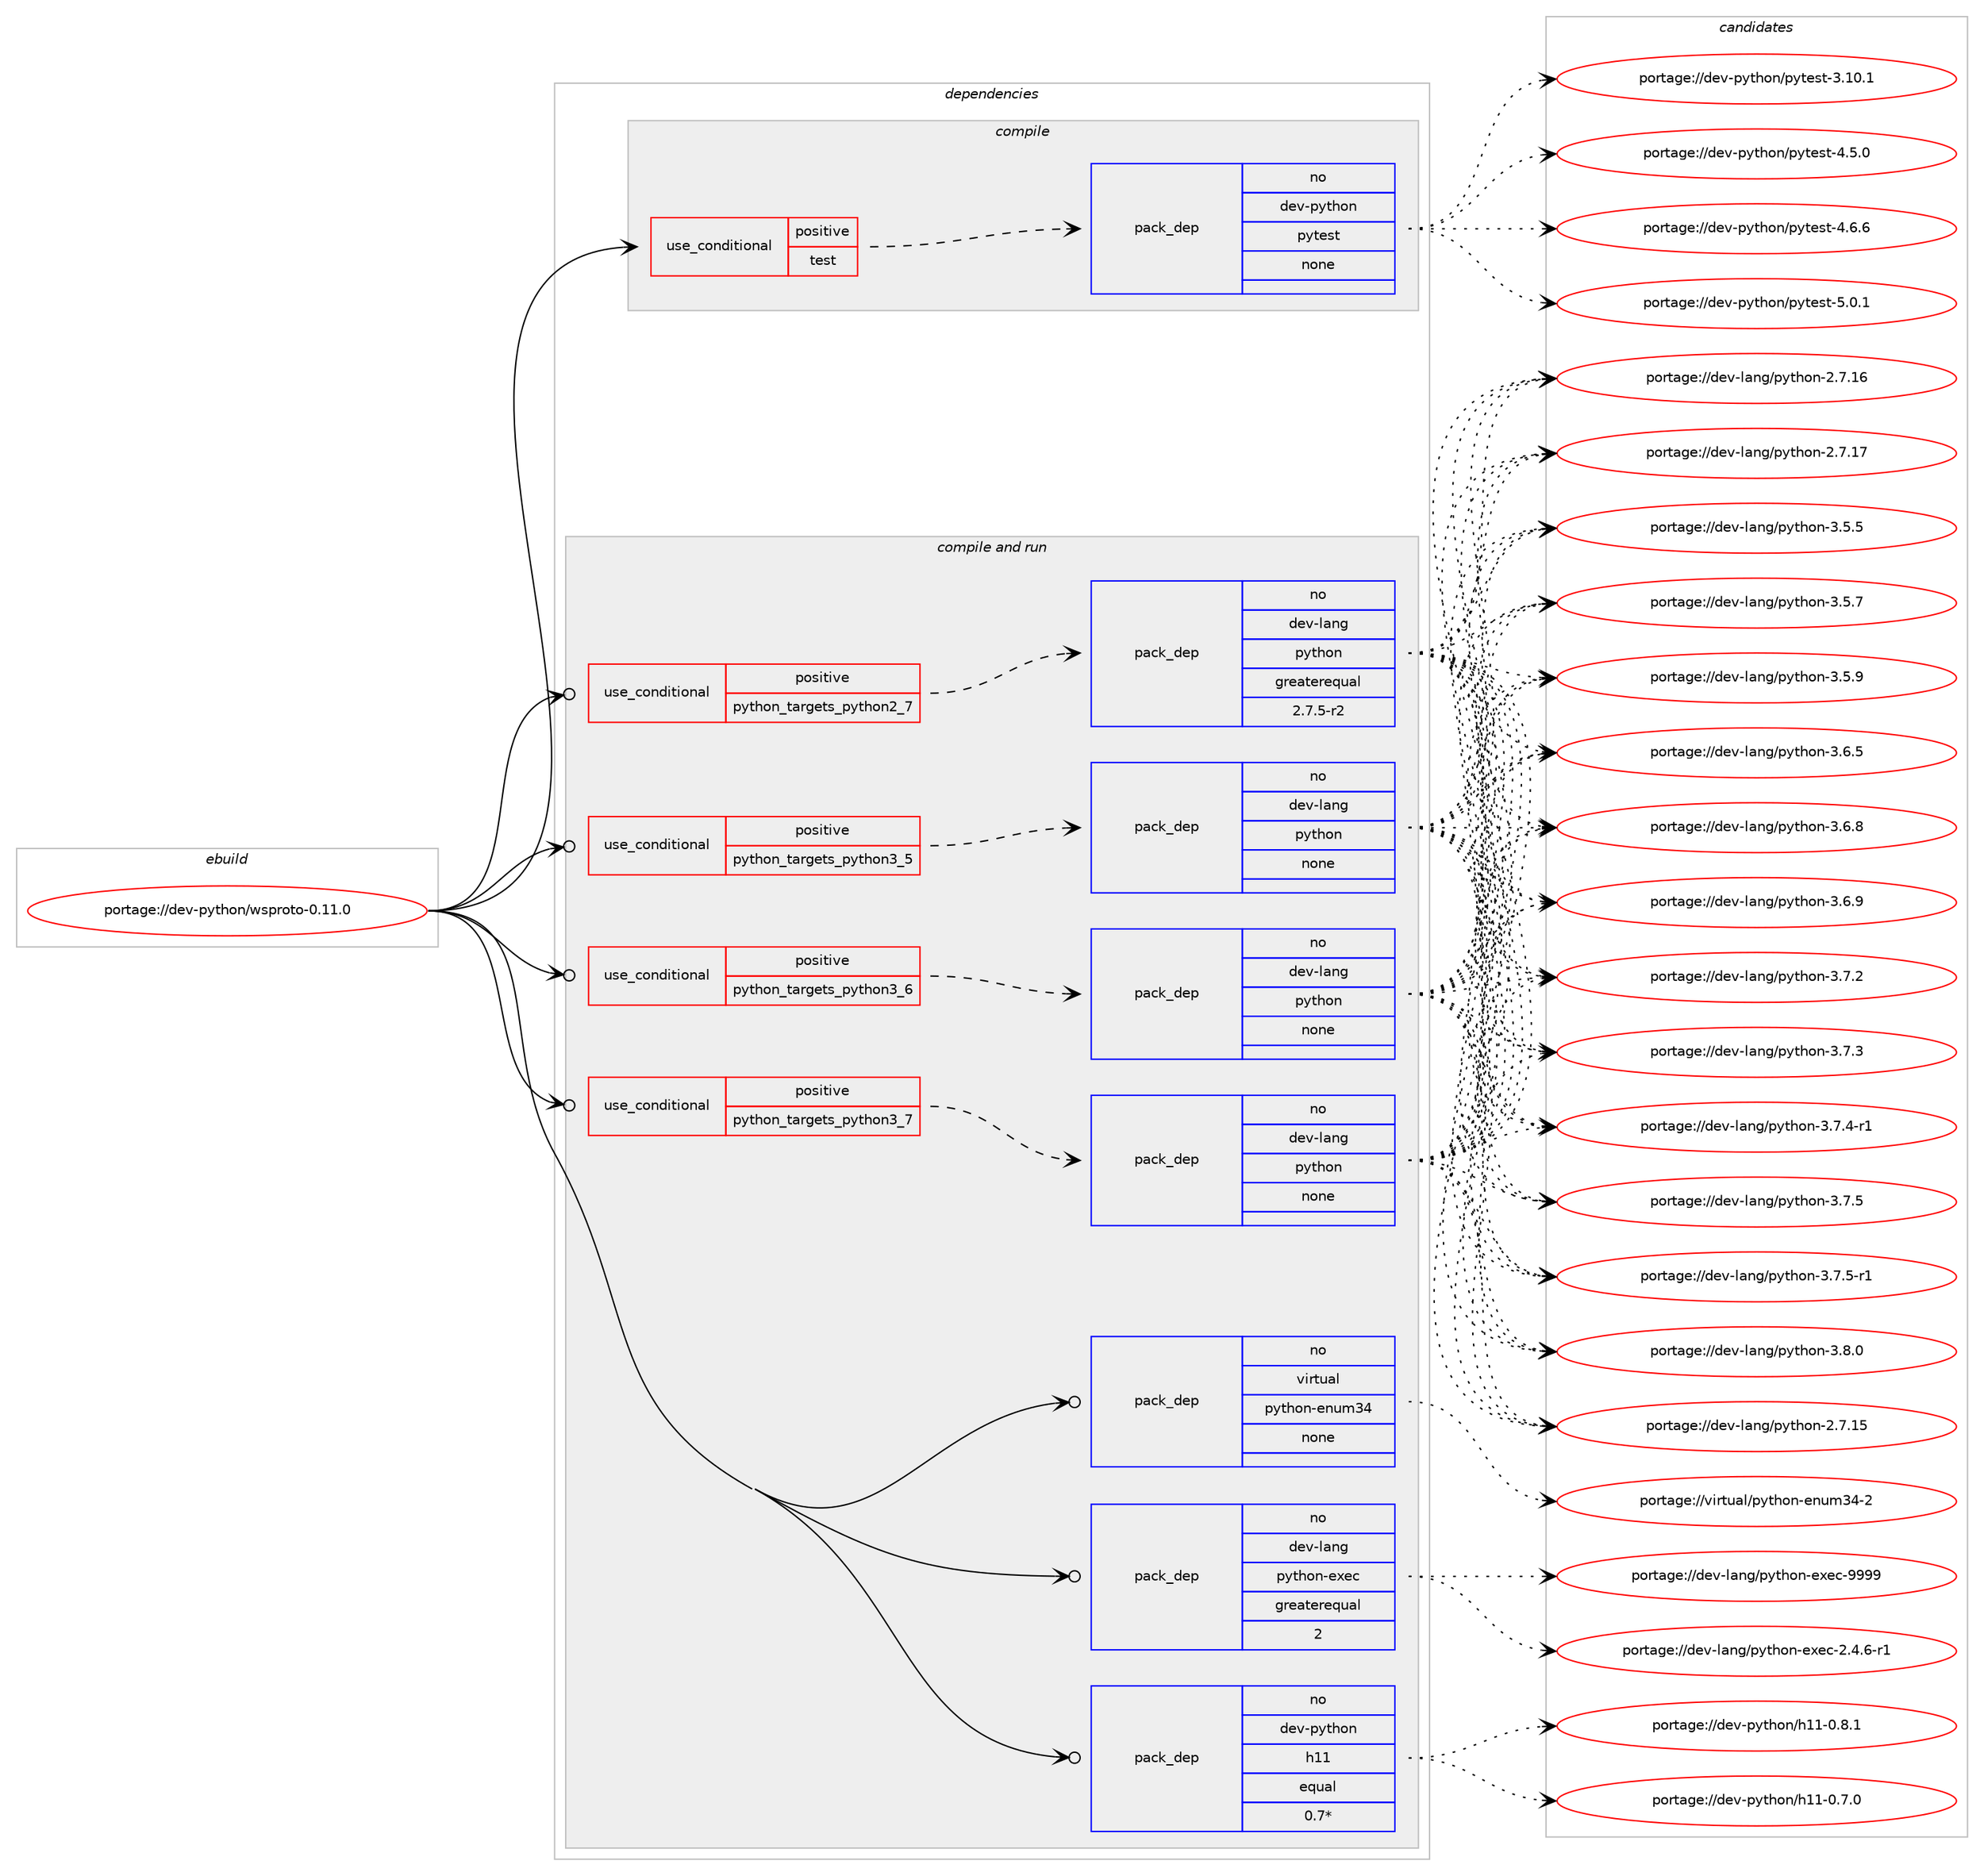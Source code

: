 digraph prolog {

# *************
# Graph options
# *************

newrank=true;
concentrate=true;
compound=true;
graph [rankdir=LR,fontname=Helvetica,fontsize=10,ranksep=1.5];#, ranksep=2.5, nodesep=0.2];
edge  [arrowhead=vee];
node  [fontname=Helvetica,fontsize=10];

# **********
# The ebuild
# **********

subgraph cluster_leftcol {
color=gray;
rank=same;
label=<<i>ebuild</i>>;
id [label="portage://dev-python/wsproto-0.11.0", color=red, width=4, href="../dev-python/wsproto-0.11.0.svg"];
}

# ****************
# The dependencies
# ****************

subgraph cluster_midcol {
color=gray;
label=<<i>dependencies</i>>;
subgraph cluster_compile {
fillcolor="#eeeeee";
style=filled;
label=<<i>compile</i>>;
subgraph cond40884 {
dependency179300 [label=<<TABLE BORDER="0" CELLBORDER="1" CELLSPACING="0" CELLPADDING="4"><TR><TD ROWSPAN="3" CELLPADDING="10">use_conditional</TD></TR><TR><TD>positive</TD></TR><TR><TD>test</TD></TR></TABLE>>, shape=none, color=red];
subgraph pack135005 {
dependency179301 [label=<<TABLE BORDER="0" CELLBORDER="1" CELLSPACING="0" CELLPADDING="4" WIDTH="220"><TR><TD ROWSPAN="6" CELLPADDING="30">pack_dep</TD></TR><TR><TD WIDTH="110">no</TD></TR><TR><TD>dev-python</TD></TR><TR><TD>pytest</TD></TR><TR><TD>none</TD></TR><TR><TD></TD></TR></TABLE>>, shape=none, color=blue];
}
dependency179300:e -> dependency179301:w [weight=20,style="dashed",arrowhead="vee"];
}
id:e -> dependency179300:w [weight=20,style="solid",arrowhead="vee"];
}
subgraph cluster_compileandrun {
fillcolor="#eeeeee";
style=filled;
label=<<i>compile and run</i>>;
subgraph cond40885 {
dependency179302 [label=<<TABLE BORDER="0" CELLBORDER="1" CELLSPACING="0" CELLPADDING="4"><TR><TD ROWSPAN="3" CELLPADDING="10">use_conditional</TD></TR><TR><TD>positive</TD></TR><TR><TD>python_targets_python2_7</TD></TR></TABLE>>, shape=none, color=red];
subgraph pack135006 {
dependency179303 [label=<<TABLE BORDER="0" CELLBORDER="1" CELLSPACING="0" CELLPADDING="4" WIDTH="220"><TR><TD ROWSPAN="6" CELLPADDING="30">pack_dep</TD></TR><TR><TD WIDTH="110">no</TD></TR><TR><TD>dev-lang</TD></TR><TR><TD>python</TD></TR><TR><TD>greaterequal</TD></TR><TR><TD>2.7.5-r2</TD></TR></TABLE>>, shape=none, color=blue];
}
dependency179302:e -> dependency179303:w [weight=20,style="dashed",arrowhead="vee"];
}
id:e -> dependency179302:w [weight=20,style="solid",arrowhead="odotvee"];
subgraph cond40886 {
dependency179304 [label=<<TABLE BORDER="0" CELLBORDER="1" CELLSPACING="0" CELLPADDING="4"><TR><TD ROWSPAN="3" CELLPADDING="10">use_conditional</TD></TR><TR><TD>positive</TD></TR><TR><TD>python_targets_python3_5</TD></TR></TABLE>>, shape=none, color=red];
subgraph pack135007 {
dependency179305 [label=<<TABLE BORDER="0" CELLBORDER="1" CELLSPACING="0" CELLPADDING="4" WIDTH="220"><TR><TD ROWSPAN="6" CELLPADDING="30">pack_dep</TD></TR><TR><TD WIDTH="110">no</TD></TR><TR><TD>dev-lang</TD></TR><TR><TD>python</TD></TR><TR><TD>none</TD></TR><TR><TD></TD></TR></TABLE>>, shape=none, color=blue];
}
dependency179304:e -> dependency179305:w [weight=20,style="dashed",arrowhead="vee"];
}
id:e -> dependency179304:w [weight=20,style="solid",arrowhead="odotvee"];
subgraph cond40887 {
dependency179306 [label=<<TABLE BORDER="0" CELLBORDER="1" CELLSPACING="0" CELLPADDING="4"><TR><TD ROWSPAN="3" CELLPADDING="10">use_conditional</TD></TR><TR><TD>positive</TD></TR><TR><TD>python_targets_python3_6</TD></TR></TABLE>>, shape=none, color=red];
subgraph pack135008 {
dependency179307 [label=<<TABLE BORDER="0" CELLBORDER="1" CELLSPACING="0" CELLPADDING="4" WIDTH="220"><TR><TD ROWSPAN="6" CELLPADDING="30">pack_dep</TD></TR><TR><TD WIDTH="110">no</TD></TR><TR><TD>dev-lang</TD></TR><TR><TD>python</TD></TR><TR><TD>none</TD></TR><TR><TD></TD></TR></TABLE>>, shape=none, color=blue];
}
dependency179306:e -> dependency179307:w [weight=20,style="dashed",arrowhead="vee"];
}
id:e -> dependency179306:w [weight=20,style="solid",arrowhead="odotvee"];
subgraph cond40888 {
dependency179308 [label=<<TABLE BORDER="0" CELLBORDER="1" CELLSPACING="0" CELLPADDING="4"><TR><TD ROWSPAN="3" CELLPADDING="10">use_conditional</TD></TR><TR><TD>positive</TD></TR><TR><TD>python_targets_python3_7</TD></TR></TABLE>>, shape=none, color=red];
subgraph pack135009 {
dependency179309 [label=<<TABLE BORDER="0" CELLBORDER="1" CELLSPACING="0" CELLPADDING="4" WIDTH="220"><TR><TD ROWSPAN="6" CELLPADDING="30">pack_dep</TD></TR><TR><TD WIDTH="110">no</TD></TR><TR><TD>dev-lang</TD></TR><TR><TD>python</TD></TR><TR><TD>none</TD></TR><TR><TD></TD></TR></TABLE>>, shape=none, color=blue];
}
dependency179308:e -> dependency179309:w [weight=20,style="dashed",arrowhead="vee"];
}
id:e -> dependency179308:w [weight=20,style="solid",arrowhead="odotvee"];
subgraph pack135010 {
dependency179310 [label=<<TABLE BORDER="0" CELLBORDER="1" CELLSPACING="0" CELLPADDING="4" WIDTH="220"><TR><TD ROWSPAN="6" CELLPADDING="30">pack_dep</TD></TR><TR><TD WIDTH="110">no</TD></TR><TR><TD>dev-lang</TD></TR><TR><TD>python-exec</TD></TR><TR><TD>greaterequal</TD></TR><TR><TD>2</TD></TR></TABLE>>, shape=none, color=blue];
}
id:e -> dependency179310:w [weight=20,style="solid",arrowhead="odotvee"];
subgraph pack135011 {
dependency179311 [label=<<TABLE BORDER="0" CELLBORDER="1" CELLSPACING="0" CELLPADDING="4" WIDTH="220"><TR><TD ROWSPAN="6" CELLPADDING="30">pack_dep</TD></TR><TR><TD WIDTH="110">no</TD></TR><TR><TD>dev-python</TD></TR><TR><TD>h11</TD></TR><TR><TD>equal</TD></TR><TR><TD>0.7*</TD></TR></TABLE>>, shape=none, color=blue];
}
id:e -> dependency179311:w [weight=20,style="solid",arrowhead="odotvee"];
subgraph pack135012 {
dependency179312 [label=<<TABLE BORDER="0" CELLBORDER="1" CELLSPACING="0" CELLPADDING="4" WIDTH="220"><TR><TD ROWSPAN="6" CELLPADDING="30">pack_dep</TD></TR><TR><TD WIDTH="110">no</TD></TR><TR><TD>virtual</TD></TR><TR><TD>python-enum34</TD></TR><TR><TD>none</TD></TR><TR><TD></TD></TR></TABLE>>, shape=none, color=blue];
}
id:e -> dependency179312:w [weight=20,style="solid",arrowhead="odotvee"];
}
subgraph cluster_run {
fillcolor="#eeeeee";
style=filled;
label=<<i>run</i>>;
}
}

# **************
# The candidates
# **************

subgraph cluster_choices {
rank=same;
color=gray;
label=<<i>candidates</i>>;

subgraph choice135005 {
color=black;
nodesep=1;
choiceportage100101118451121211161041111104711212111610111511645514649484649 [label="portage://dev-python/pytest-3.10.1", color=red, width=4,href="../dev-python/pytest-3.10.1.svg"];
choiceportage1001011184511212111610411111047112121116101115116455246534648 [label="portage://dev-python/pytest-4.5.0", color=red, width=4,href="../dev-python/pytest-4.5.0.svg"];
choiceportage1001011184511212111610411111047112121116101115116455246544654 [label="portage://dev-python/pytest-4.6.6", color=red, width=4,href="../dev-python/pytest-4.6.6.svg"];
choiceportage1001011184511212111610411111047112121116101115116455346484649 [label="portage://dev-python/pytest-5.0.1", color=red, width=4,href="../dev-python/pytest-5.0.1.svg"];
dependency179301:e -> choiceportage100101118451121211161041111104711212111610111511645514649484649:w [style=dotted,weight="100"];
dependency179301:e -> choiceportage1001011184511212111610411111047112121116101115116455246534648:w [style=dotted,weight="100"];
dependency179301:e -> choiceportage1001011184511212111610411111047112121116101115116455246544654:w [style=dotted,weight="100"];
dependency179301:e -> choiceportage1001011184511212111610411111047112121116101115116455346484649:w [style=dotted,weight="100"];
}
subgraph choice135006 {
color=black;
nodesep=1;
choiceportage10010111845108971101034711212111610411111045504655464953 [label="portage://dev-lang/python-2.7.15", color=red, width=4,href="../dev-lang/python-2.7.15.svg"];
choiceportage10010111845108971101034711212111610411111045504655464954 [label="portage://dev-lang/python-2.7.16", color=red, width=4,href="../dev-lang/python-2.7.16.svg"];
choiceportage10010111845108971101034711212111610411111045504655464955 [label="portage://dev-lang/python-2.7.17", color=red, width=4,href="../dev-lang/python-2.7.17.svg"];
choiceportage100101118451089711010347112121116104111110455146534653 [label="portage://dev-lang/python-3.5.5", color=red, width=4,href="../dev-lang/python-3.5.5.svg"];
choiceportage100101118451089711010347112121116104111110455146534655 [label="portage://dev-lang/python-3.5.7", color=red, width=4,href="../dev-lang/python-3.5.7.svg"];
choiceportage100101118451089711010347112121116104111110455146534657 [label="portage://dev-lang/python-3.5.9", color=red, width=4,href="../dev-lang/python-3.5.9.svg"];
choiceportage100101118451089711010347112121116104111110455146544653 [label="portage://dev-lang/python-3.6.5", color=red, width=4,href="../dev-lang/python-3.6.5.svg"];
choiceportage100101118451089711010347112121116104111110455146544656 [label="portage://dev-lang/python-3.6.8", color=red, width=4,href="../dev-lang/python-3.6.8.svg"];
choiceportage100101118451089711010347112121116104111110455146544657 [label="portage://dev-lang/python-3.6.9", color=red, width=4,href="../dev-lang/python-3.6.9.svg"];
choiceportage100101118451089711010347112121116104111110455146554650 [label="portage://dev-lang/python-3.7.2", color=red, width=4,href="../dev-lang/python-3.7.2.svg"];
choiceportage100101118451089711010347112121116104111110455146554651 [label="portage://dev-lang/python-3.7.3", color=red, width=4,href="../dev-lang/python-3.7.3.svg"];
choiceportage1001011184510897110103471121211161041111104551465546524511449 [label="portage://dev-lang/python-3.7.4-r1", color=red, width=4,href="../dev-lang/python-3.7.4-r1.svg"];
choiceportage100101118451089711010347112121116104111110455146554653 [label="portage://dev-lang/python-3.7.5", color=red, width=4,href="../dev-lang/python-3.7.5.svg"];
choiceportage1001011184510897110103471121211161041111104551465546534511449 [label="portage://dev-lang/python-3.7.5-r1", color=red, width=4,href="../dev-lang/python-3.7.5-r1.svg"];
choiceportage100101118451089711010347112121116104111110455146564648 [label="portage://dev-lang/python-3.8.0", color=red, width=4,href="../dev-lang/python-3.8.0.svg"];
dependency179303:e -> choiceportage10010111845108971101034711212111610411111045504655464953:w [style=dotted,weight="100"];
dependency179303:e -> choiceportage10010111845108971101034711212111610411111045504655464954:w [style=dotted,weight="100"];
dependency179303:e -> choiceportage10010111845108971101034711212111610411111045504655464955:w [style=dotted,weight="100"];
dependency179303:e -> choiceportage100101118451089711010347112121116104111110455146534653:w [style=dotted,weight="100"];
dependency179303:e -> choiceportage100101118451089711010347112121116104111110455146534655:w [style=dotted,weight="100"];
dependency179303:e -> choiceportage100101118451089711010347112121116104111110455146534657:w [style=dotted,weight="100"];
dependency179303:e -> choiceportage100101118451089711010347112121116104111110455146544653:w [style=dotted,weight="100"];
dependency179303:e -> choiceportage100101118451089711010347112121116104111110455146544656:w [style=dotted,weight="100"];
dependency179303:e -> choiceportage100101118451089711010347112121116104111110455146544657:w [style=dotted,weight="100"];
dependency179303:e -> choiceportage100101118451089711010347112121116104111110455146554650:w [style=dotted,weight="100"];
dependency179303:e -> choiceportage100101118451089711010347112121116104111110455146554651:w [style=dotted,weight="100"];
dependency179303:e -> choiceportage1001011184510897110103471121211161041111104551465546524511449:w [style=dotted,weight="100"];
dependency179303:e -> choiceportage100101118451089711010347112121116104111110455146554653:w [style=dotted,weight="100"];
dependency179303:e -> choiceportage1001011184510897110103471121211161041111104551465546534511449:w [style=dotted,weight="100"];
dependency179303:e -> choiceportage100101118451089711010347112121116104111110455146564648:w [style=dotted,weight="100"];
}
subgraph choice135007 {
color=black;
nodesep=1;
choiceportage10010111845108971101034711212111610411111045504655464953 [label="portage://dev-lang/python-2.7.15", color=red, width=4,href="../dev-lang/python-2.7.15.svg"];
choiceportage10010111845108971101034711212111610411111045504655464954 [label="portage://dev-lang/python-2.7.16", color=red, width=4,href="../dev-lang/python-2.7.16.svg"];
choiceportage10010111845108971101034711212111610411111045504655464955 [label="portage://dev-lang/python-2.7.17", color=red, width=4,href="../dev-lang/python-2.7.17.svg"];
choiceportage100101118451089711010347112121116104111110455146534653 [label="portage://dev-lang/python-3.5.5", color=red, width=4,href="../dev-lang/python-3.5.5.svg"];
choiceportage100101118451089711010347112121116104111110455146534655 [label="portage://dev-lang/python-3.5.7", color=red, width=4,href="../dev-lang/python-3.5.7.svg"];
choiceportage100101118451089711010347112121116104111110455146534657 [label="portage://dev-lang/python-3.5.9", color=red, width=4,href="../dev-lang/python-3.5.9.svg"];
choiceportage100101118451089711010347112121116104111110455146544653 [label="portage://dev-lang/python-3.6.5", color=red, width=4,href="../dev-lang/python-3.6.5.svg"];
choiceportage100101118451089711010347112121116104111110455146544656 [label="portage://dev-lang/python-3.6.8", color=red, width=4,href="../dev-lang/python-3.6.8.svg"];
choiceportage100101118451089711010347112121116104111110455146544657 [label="portage://dev-lang/python-3.6.9", color=red, width=4,href="../dev-lang/python-3.6.9.svg"];
choiceportage100101118451089711010347112121116104111110455146554650 [label="portage://dev-lang/python-3.7.2", color=red, width=4,href="../dev-lang/python-3.7.2.svg"];
choiceportage100101118451089711010347112121116104111110455146554651 [label="portage://dev-lang/python-3.7.3", color=red, width=4,href="../dev-lang/python-3.7.3.svg"];
choiceportage1001011184510897110103471121211161041111104551465546524511449 [label="portage://dev-lang/python-3.7.4-r1", color=red, width=4,href="../dev-lang/python-3.7.4-r1.svg"];
choiceportage100101118451089711010347112121116104111110455146554653 [label="portage://dev-lang/python-3.7.5", color=red, width=4,href="../dev-lang/python-3.7.5.svg"];
choiceportage1001011184510897110103471121211161041111104551465546534511449 [label="portage://dev-lang/python-3.7.5-r1", color=red, width=4,href="../dev-lang/python-3.7.5-r1.svg"];
choiceportage100101118451089711010347112121116104111110455146564648 [label="portage://dev-lang/python-3.8.0", color=red, width=4,href="../dev-lang/python-3.8.0.svg"];
dependency179305:e -> choiceportage10010111845108971101034711212111610411111045504655464953:w [style=dotted,weight="100"];
dependency179305:e -> choiceportage10010111845108971101034711212111610411111045504655464954:w [style=dotted,weight="100"];
dependency179305:e -> choiceportage10010111845108971101034711212111610411111045504655464955:w [style=dotted,weight="100"];
dependency179305:e -> choiceportage100101118451089711010347112121116104111110455146534653:w [style=dotted,weight="100"];
dependency179305:e -> choiceportage100101118451089711010347112121116104111110455146534655:w [style=dotted,weight="100"];
dependency179305:e -> choiceportage100101118451089711010347112121116104111110455146534657:w [style=dotted,weight="100"];
dependency179305:e -> choiceportage100101118451089711010347112121116104111110455146544653:w [style=dotted,weight="100"];
dependency179305:e -> choiceportage100101118451089711010347112121116104111110455146544656:w [style=dotted,weight="100"];
dependency179305:e -> choiceportage100101118451089711010347112121116104111110455146544657:w [style=dotted,weight="100"];
dependency179305:e -> choiceportage100101118451089711010347112121116104111110455146554650:w [style=dotted,weight="100"];
dependency179305:e -> choiceportage100101118451089711010347112121116104111110455146554651:w [style=dotted,weight="100"];
dependency179305:e -> choiceportage1001011184510897110103471121211161041111104551465546524511449:w [style=dotted,weight="100"];
dependency179305:e -> choiceportage100101118451089711010347112121116104111110455146554653:w [style=dotted,weight="100"];
dependency179305:e -> choiceportage1001011184510897110103471121211161041111104551465546534511449:w [style=dotted,weight="100"];
dependency179305:e -> choiceportage100101118451089711010347112121116104111110455146564648:w [style=dotted,weight="100"];
}
subgraph choice135008 {
color=black;
nodesep=1;
choiceportage10010111845108971101034711212111610411111045504655464953 [label="portage://dev-lang/python-2.7.15", color=red, width=4,href="../dev-lang/python-2.7.15.svg"];
choiceportage10010111845108971101034711212111610411111045504655464954 [label="portage://dev-lang/python-2.7.16", color=red, width=4,href="../dev-lang/python-2.7.16.svg"];
choiceportage10010111845108971101034711212111610411111045504655464955 [label="portage://dev-lang/python-2.7.17", color=red, width=4,href="../dev-lang/python-2.7.17.svg"];
choiceportage100101118451089711010347112121116104111110455146534653 [label="portage://dev-lang/python-3.5.5", color=red, width=4,href="../dev-lang/python-3.5.5.svg"];
choiceportage100101118451089711010347112121116104111110455146534655 [label="portage://dev-lang/python-3.5.7", color=red, width=4,href="../dev-lang/python-3.5.7.svg"];
choiceportage100101118451089711010347112121116104111110455146534657 [label="portage://dev-lang/python-3.5.9", color=red, width=4,href="../dev-lang/python-3.5.9.svg"];
choiceportage100101118451089711010347112121116104111110455146544653 [label="portage://dev-lang/python-3.6.5", color=red, width=4,href="../dev-lang/python-3.6.5.svg"];
choiceportage100101118451089711010347112121116104111110455146544656 [label="portage://dev-lang/python-3.6.8", color=red, width=4,href="../dev-lang/python-3.6.8.svg"];
choiceportage100101118451089711010347112121116104111110455146544657 [label="portage://dev-lang/python-3.6.9", color=red, width=4,href="../dev-lang/python-3.6.9.svg"];
choiceportage100101118451089711010347112121116104111110455146554650 [label="portage://dev-lang/python-3.7.2", color=red, width=4,href="../dev-lang/python-3.7.2.svg"];
choiceportage100101118451089711010347112121116104111110455146554651 [label="portage://dev-lang/python-3.7.3", color=red, width=4,href="../dev-lang/python-3.7.3.svg"];
choiceportage1001011184510897110103471121211161041111104551465546524511449 [label="portage://dev-lang/python-3.7.4-r1", color=red, width=4,href="../dev-lang/python-3.7.4-r1.svg"];
choiceportage100101118451089711010347112121116104111110455146554653 [label="portage://dev-lang/python-3.7.5", color=red, width=4,href="../dev-lang/python-3.7.5.svg"];
choiceportage1001011184510897110103471121211161041111104551465546534511449 [label="portage://dev-lang/python-3.7.5-r1", color=red, width=4,href="../dev-lang/python-3.7.5-r1.svg"];
choiceportage100101118451089711010347112121116104111110455146564648 [label="portage://dev-lang/python-3.8.0", color=red, width=4,href="../dev-lang/python-3.8.0.svg"];
dependency179307:e -> choiceportage10010111845108971101034711212111610411111045504655464953:w [style=dotted,weight="100"];
dependency179307:e -> choiceportage10010111845108971101034711212111610411111045504655464954:w [style=dotted,weight="100"];
dependency179307:e -> choiceportage10010111845108971101034711212111610411111045504655464955:w [style=dotted,weight="100"];
dependency179307:e -> choiceportage100101118451089711010347112121116104111110455146534653:w [style=dotted,weight="100"];
dependency179307:e -> choiceportage100101118451089711010347112121116104111110455146534655:w [style=dotted,weight="100"];
dependency179307:e -> choiceportage100101118451089711010347112121116104111110455146534657:w [style=dotted,weight="100"];
dependency179307:e -> choiceportage100101118451089711010347112121116104111110455146544653:w [style=dotted,weight="100"];
dependency179307:e -> choiceportage100101118451089711010347112121116104111110455146544656:w [style=dotted,weight="100"];
dependency179307:e -> choiceportage100101118451089711010347112121116104111110455146544657:w [style=dotted,weight="100"];
dependency179307:e -> choiceportage100101118451089711010347112121116104111110455146554650:w [style=dotted,weight="100"];
dependency179307:e -> choiceportage100101118451089711010347112121116104111110455146554651:w [style=dotted,weight="100"];
dependency179307:e -> choiceportage1001011184510897110103471121211161041111104551465546524511449:w [style=dotted,weight="100"];
dependency179307:e -> choiceportage100101118451089711010347112121116104111110455146554653:w [style=dotted,weight="100"];
dependency179307:e -> choiceportage1001011184510897110103471121211161041111104551465546534511449:w [style=dotted,weight="100"];
dependency179307:e -> choiceportage100101118451089711010347112121116104111110455146564648:w [style=dotted,weight="100"];
}
subgraph choice135009 {
color=black;
nodesep=1;
choiceportage10010111845108971101034711212111610411111045504655464953 [label="portage://dev-lang/python-2.7.15", color=red, width=4,href="../dev-lang/python-2.7.15.svg"];
choiceportage10010111845108971101034711212111610411111045504655464954 [label="portage://dev-lang/python-2.7.16", color=red, width=4,href="../dev-lang/python-2.7.16.svg"];
choiceportage10010111845108971101034711212111610411111045504655464955 [label="portage://dev-lang/python-2.7.17", color=red, width=4,href="../dev-lang/python-2.7.17.svg"];
choiceportage100101118451089711010347112121116104111110455146534653 [label="portage://dev-lang/python-3.5.5", color=red, width=4,href="../dev-lang/python-3.5.5.svg"];
choiceportage100101118451089711010347112121116104111110455146534655 [label="portage://dev-lang/python-3.5.7", color=red, width=4,href="../dev-lang/python-3.5.7.svg"];
choiceportage100101118451089711010347112121116104111110455146534657 [label="portage://dev-lang/python-3.5.9", color=red, width=4,href="../dev-lang/python-3.5.9.svg"];
choiceportage100101118451089711010347112121116104111110455146544653 [label="portage://dev-lang/python-3.6.5", color=red, width=4,href="../dev-lang/python-3.6.5.svg"];
choiceportage100101118451089711010347112121116104111110455146544656 [label="portage://dev-lang/python-3.6.8", color=red, width=4,href="../dev-lang/python-3.6.8.svg"];
choiceportage100101118451089711010347112121116104111110455146544657 [label="portage://dev-lang/python-3.6.9", color=red, width=4,href="../dev-lang/python-3.6.9.svg"];
choiceportage100101118451089711010347112121116104111110455146554650 [label="portage://dev-lang/python-3.7.2", color=red, width=4,href="../dev-lang/python-3.7.2.svg"];
choiceportage100101118451089711010347112121116104111110455146554651 [label="portage://dev-lang/python-3.7.3", color=red, width=4,href="../dev-lang/python-3.7.3.svg"];
choiceportage1001011184510897110103471121211161041111104551465546524511449 [label="portage://dev-lang/python-3.7.4-r1", color=red, width=4,href="../dev-lang/python-3.7.4-r1.svg"];
choiceportage100101118451089711010347112121116104111110455146554653 [label="portage://dev-lang/python-3.7.5", color=red, width=4,href="../dev-lang/python-3.7.5.svg"];
choiceportage1001011184510897110103471121211161041111104551465546534511449 [label="portage://dev-lang/python-3.7.5-r1", color=red, width=4,href="../dev-lang/python-3.7.5-r1.svg"];
choiceportage100101118451089711010347112121116104111110455146564648 [label="portage://dev-lang/python-3.8.0", color=red, width=4,href="../dev-lang/python-3.8.0.svg"];
dependency179309:e -> choiceportage10010111845108971101034711212111610411111045504655464953:w [style=dotted,weight="100"];
dependency179309:e -> choiceportage10010111845108971101034711212111610411111045504655464954:w [style=dotted,weight="100"];
dependency179309:e -> choiceportage10010111845108971101034711212111610411111045504655464955:w [style=dotted,weight="100"];
dependency179309:e -> choiceportage100101118451089711010347112121116104111110455146534653:w [style=dotted,weight="100"];
dependency179309:e -> choiceportage100101118451089711010347112121116104111110455146534655:w [style=dotted,weight="100"];
dependency179309:e -> choiceportage100101118451089711010347112121116104111110455146534657:w [style=dotted,weight="100"];
dependency179309:e -> choiceportage100101118451089711010347112121116104111110455146544653:w [style=dotted,weight="100"];
dependency179309:e -> choiceportage100101118451089711010347112121116104111110455146544656:w [style=dotted,weight="100"];
dependency179309:e -> choiceportage100101118451089711010347112121116104111110455146544657:w [style=dotted,weight="100"];
dependency179309:e -> choiceportage100101118451089711010347112121116104111110455146554650:w [style=dotted,weight="100"];
dependency179309:e -> choiceportage100101118451089711010347112121116104111110455146554651:w [style=dotted,weight="100"];
dependency179309:e -> choiceportage1001011184510897110103471121211161041111104551465546524511449:w [style=dotted,weight="100"];
dependency179309:e -> choiceportage100101118451089711010347112121116104111110455146554653:w [style=dotted,weight="100"];
dependency179309:e -> choiceportage1001011184510897110103471121211161041111104551465546534511449:w [style=dotted,weight="100"];
dependency179309:e -> choiceportage100101118451089711010347112121116104111110455146564648:w [style=dotted,weight="100"];
}
subgraph choice135010 {
color=black;
nodesep=1;
choiceportage10010111845108971101034711212111610411111045101120101994550465246544511449 [label="portage://dev-lang/python-exec-2.4.6-r1", color=red, width=4,href="../dev-lang/python-exec-2.4.6-r1.svg"];
choiceportage10010111845108971101034711212111610411111045101120101994557575757 [label="portage://dev-lang/python-exec-9999", color=red, width=4,href="../dev-lang/python-exec-9999.svg"];
dependency179310:e -> choiceportage10010111845108971101034711212111610411111045101120101994550465246544511449:w [style=dotted,weight="100"];
dependency179310:e -> choiceportage10010111845108971101034711212111610411111045101120101994557575757:w [style=dotted,weight="100"];
}
subgraph choice135011 {
color=black;
nodesep=1;
choiceportage10010111845112121116104111110471044949454846554648 [label="portage://dev-python/h11-0.7.0", color=red, width=4,href="../dev-python/h11-0.7.0.svg"];
choiceportage10010111845112121116104111110471044949454846564649 [label="portage://dev-python/h11-0.8.1", color=red, width=4,href="../dev-python/h11-0.8.1.svg"];
dependency179311:e -> choiceportage10010111845112121116104111110471044949454846554648:w [style=dotted,weight="100"];
dependency179311:e -> choiceportage10010111845112121116104111110471044949454846564649:w [style=dotted,weight="100"];
}
subgraph choice135012 {
color=black;
nodesep=1;
choiceportage11810511411611797108471121211161041111104510111011710951524550 [label="portage://virtual/python-enum34-2", color=red, width=4,href="../virtual/python-enum34-2.svg"];
dependency179312:e -> choiceportage11810511411611797108471121211161041111104510111011710951524550:w [style=dotted,weight="100"];
}
}

}
